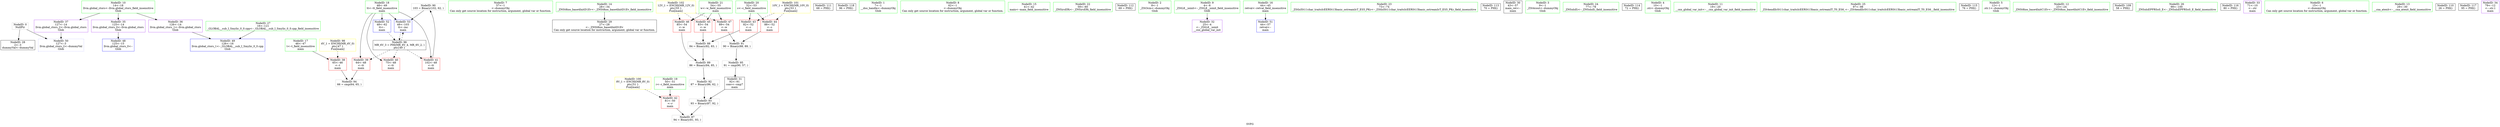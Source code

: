 digraph "SVFG" {
	label="SVFG";

	Node0x56514c590b60 [shape=record,color=grey,label="{NodeID: 0\nNullPtr}"];
	Node0x56514c590b60 -> Node0x56514c5a1da0[style=solid];
	Node0x56514c590b60 -> Node0x56514c5a40f0[style=solid];
	Node0x56514c5a6120 [shape=record,color=grey,label="{NodeID: 90\n103 = Binary(102, 62, )\n}"];
	Node0x56514c5a6120 -> Node0x56514c5a4390[style=solid];
	Node0x56514c59f4f0 [shape=record,color=green,label="{NodeID: 7\n57\<--1\n\<--dummyObj\nCan only get source location for instruction, argument, global var or function.}"];
	Node0x56514c5a10c0 [shape=record,color=green,label="{NodeID: 14\n28\<--34\n_ZNSt8ios_base4InitD1Ev\<--_ZNSt8ios_base4InitD1Ev_field_insensitive\n}"];
	Node0x56514c5a10c0 -> Node0x56514c5a1ea0[style=solid];
	Node0x56514c5a16d0 [shape=record,color=green,label="{NodeID: 21\n54\<--55\nw\<--w_field_insensitive\nmain\n}"];
	Node0x56514c5a16d0 -> Node0x56514c5a2c60[style=solid];
	Node0x56514c5a16d0 -> Node0x56514c5a2d30[style=solid];
	Node0x56514c5a16d0 -> Node0x56514c5a2e00[style=solid];
	Node0x56514c5adfc0 [shape=record,color=black,label="{NodeID: 111\n68 = PHI()\n}"];
	Node0x56514c5a1da0 [shape=record,color=black,label="{NodeID: 28\n2\<--3\ndummyVal\<--dummyVal\n}"];
	Node0x56514c5af410 [shape=record,color=black,label="{NodeID: 118\n96 = PHI()\n}"];
	Node0x56514c5a23b0 [shape=record,color=purple,label="{NodeID: 35\n125\<--14\nllvm.global_ctors_0\<--llvm.global_ctors\nGlob }"];
	Node0x56514c5a23b0 -> Node0x56514c5a3ef0[style=solid];
	Node0x56514c5a29f0 [shape=record,color=red,label="{NodeID: 42\n81\<--50\n\<--r\nmain\n}"];
	Node0x56514c5a29f0 -> Node0x56514c5a5ca0[style=solid];
	Node0x56514c5a3ff0 [shape=record,color=blue,label="{NodeID: 49\n126\<--16\nllvm.global_ctors_1\<--_GLOBAL__sub_I_Smylic_0_0.cpp\nGlob }"];
	Node0x56514c590a00 [shape=record,color=green,label="{NodeID: 1\n7\<--1\n__dso_handle\<--dummyObj\nGlob }"];
	Node0x56514c5a62a0 [shape=record,color=grey,label="{NodeID: 91\n90 = Binary(88, 89, )\n}"];
	Node0x56514c5a62a0 -> Node0x56514c5a68a0[style=solid];
	Node0x56514c5a0c80 [shape=record,color=green,label="{NodeID: 8\n62\<--1\n\<--dummyObj\nCan only get source location for instruction, argument, global var or function.}"];
	Node0x56514c5aa860 [shape=record,color=yellow,style=double,label="{NodeID: 98\n4V_1 = ENCHI(MR_4V_0)\npts\{47 \}\nFun[main]}"];
	Node0x56514c5aa860 -> Node0x56514c5a26b0[style=dashed];
	Node0x56514c5a11c0 [shape=record,color=green,label="{NodeID: 15\n41\<--42\nmain\<--main_field_insensitive\n}"];
	Node0x56514c5a17a0 [shape=record,color=green,label="{NodeID: 22\n59\<--60\n_ZNSirsERi\<--_ZNSirsERi_field_insensitive\n}"];
	Node0x56514c5ae120 [shape=record,color=black,label="{NodeID: 112\n69 = PHI()\n}"];
	Node0x56514c5a1ea0 [shape=record,color=black,label="{NodeID: 29\n27\<--28\n\<--_ZNSt8ios_base4InitD1Ev\nCan only get source location for instruction, argument, global var or function.}"];
	Node0x56514c5a24b0 [shape=record,color=purple,label="{NodeID: 36\n126\<--14\nllvm.global_ctors_1\<--llvm.global_ctors\nGlob }"];
	Node0x56514c5a24b0 -> Node0x56514c5a3ff0[style=solid];
	Node0x56514c5a2ac0 [shape=record,color=red,label="{NodeID: 43\n82\<--52\n\<--c\nmain\n}"];
	Node0x56514c5a2ac0 -> Node0x56514c5a5e20[style=solid];
	Node0x56514c5a40f0 [shape=record,color=blue, style = dotted,label="{NodeID: 50\n127\<--3\nllvm.global_ctors_2\<--dummyVal\nGlob }"];
	Node0x56514c59f920 [shape=record,color=green,label="{NodeID: 2\n8\<--1\n_ZSt3cin\<--dummyObj\nGlob }"];
	Node0x56514c5a6420 [shape=record,color=grey,label="{NodeID: 92\n87 = Binary(86, 62, )\n}"];
	Node0x56514c5a6420 -> Node0x56514c5a65a0[style=solid];
	Node0x56514c5a0d10 [shape=record,color=green,label="{NodeID: 9\n4\<--6\n_ZStL8__ioinit\<--_ZStL8__ioinit_field_insensitive\nGlob }"];
	Node0x56514c5a0d10 -> Node0x56514c5a2140[style=solid];
	Node0x56514c5a12c0 [shape=record,color=green,label="{NodeID: 16\n44\<--45\nretval\<--retval_field_insensitive\nmain\n}"];
	Node0x56514c5a12c0 -> Node0x56514c5a41f0[style=solid];
	Node0x56514c5a18a0 [shape=record,color=green,label="{NodeID: 23\n73\<--74\n_ZStlsISt11char_traitsIcEERSt13basic_ostreamIcT_ES5_PKc\<--_ZStlsISt11char_traitsIcEERSt13basic_ostreamIcT_ES5_PKc_field_insensitive\n}"];
	Node0x56514c5aef10 [shape=record,color=black,label="{NodeID: 113\n70 = PHI()\n}"];
	Node0x56514c5a1fa0 [shape=record,color=black,label="{NodeID: 30\n43\<--57\nmain_ret\<--\nmain\n}"];
	Node0x56514c5a25b0 [shape=record,color=purple,label="{NodeID: 37\n127\<--14\nllvm.global_ctors_2\<--llvm.global_ctors\nGlob }"];
	Node0x56514c5a25b0 -> Node0x56514c5a40f0[style=solid];
	Node0x56514c5a2b90 [shape=record,color=red,label="{NodeID: 44\n88\<--52\n\<--c\nmain\n}"];
	Node0x56514c5a2b90 -> Node0x56514c5a62a0[style=solid];
	Node0x56514c5a41f0 [shape=record,color=blue,label="{NodeID: 51\n44\<--57\nretval\<--\nmain\n}"];
	Node0x56514c59f9b0 [shape=record,color=green,label="{NodeID: 3\n9\<--1\n_ZSt4cout\<--dummyObj\nGlob }"];
	Node0x56514c5a65a0 [shape=record,color=grey,label="{NodeID: 93\n93 = Binary(87, 92, )\n}"];
	Node0x56514c5a65a0 -> Node0x56514c5a5ca0[style=solid];
	Node0x56514c5a0da0 [shape=record,color=green,label="{NodeID: 10\n14\<--18\nllvm.global_ctors\<--llvm.global_ctors_field_insensitive\nGlob }"];
	Node0x56514c5a0da0 -> Node0x56514c5a23b0[style=solid];
	Node0x56514c5a0da0 -> Node0x56514c5a24b0[style=solid];
	Node0x56514c5a0da0 -> Node0x56514c5a25b0[style=solid];
	Node0x56514c5aaa20 [shape=record,color=yellow,style=double,label="{NodeID: 100\n8V_1 = ENCHI(MR_8V_0)\npts\{51 \}\nFun[main]}"];
	Node0x56514c5aaa20 -> Node0x56514c5a29f0[style=dashed];
	Node0x56514c5a1390 [shape=record,color=green,label="{NodeID: 17\n46\<--47\nt\<--t_field_insensitive\nmain\n}"];
	Node0x56514c5a1390 -> Node0x56514c5a26b0[style=solid];
	Node0x56514c5a19a0 [shape=record,color=green,label="{NodeID: 24\n77\<--78\n_ZNSolsEi\<--_ZNSolsEi_field_insensitive\n}"];
	Node0x56514c5aefe0 [shape=record,color=black,label="{NodeID: 114\n72 = PHI()\n}"];
	Node0x56514c5a2070 [shape=record,color=black,label="{NodeID: 31\n92\<--91\nconv\<--cmp7\nmain\n}"];
	Node0x56514c5a2070 -> Node0x56514c5a65a0[style=solid];
	Node0x56514c5a26b0 [shape=record,color=red,label="{NodeID: 38\n65\<--46\n\<--t\nmain\n}"];
	Node0x56514c5a26b0 -> Node0x56514c5a6720[style=solid];
	Node0x56514c5a2c60 [shape=record,color=red,label="{NodeID: 45\n83\<--54\n\<--w\nmain\n}"];
	Node0x56514c5a2c60 -> Node0x56514c5a5e20[style=solid];
	Node0x56514c5a42c0 [shape=record,color=blue,label="{NodeID: 52\n48\<--62\ntt\<--\nmain\n}"];
	Node0x56514c5a42c0 -> Node0x56514c5a9840[style=dashed];
	Node0x56514c5a5ca0 [shape=record,color=grey,label="{NodeID: 87\n94 = Binary(81, 93, )\n}"];
	Node0x56514c59f340 [shape=record,color=green,label="{NodeID: 4\n10\<--1\n.str\<--dummyObj\nGlob }"];
	Node0x56514c5a6720 [shape=record,color=grey,label="{NodeID: 94\n66 = cmp(64, 65, )\n}"];
	Node0x56514c5a0e30 [shape=record,color=green,label="{NodeID: 11\n19\<--20\n__cxx_global_var_init\<--__cxx_global_var_init_field_insensitive\n}"];
	Node0x56514c5aab00 [shape=record,color=yellow,style=double,label="{NodeID: 101\n10V_1 = ENCHI(MR_10V_0)\npts\{53 \}\nFun[main]}"];
	Node0x56514c5aab00 -> Node0x56514c5a2ac0[style=dashed];
	Node0x56514c5aab00 -> Node0x56514c5a2b90[style=dashed];
	Node0x56514c5a1460 [shape=record,color=green,label="{NodeID: 18\n48\<--49\ntt\<--tt_field_insensitive\nmain\n}"];
	Node0x56514c5a1460 -> Node0x56514c5a2780[style=solid];
	Node0x56514c5a1460 -> Node0x56514c5a2850[style=solid];
	Node0x56514c5a1460 -> Node0x56514c5a2920[style=solid];
	Node0x56514c5a1460 -> Node0x56514c5a42c0[style=solid];
	Node0x56514c5a1460 -> Node0x56514c5a4390[style=solid];
	Node0x56514c5a1aa0 [shape=record,color=green,label="{NodeID: 25\n97\<--98\n_ZSt4endlIcSt11char_traitsIcEERSt13basic_ostreamIT_T0_ES6_\<--_ZSt4endlIcSt11char_traitsIcEERSt13basic_ostreamIT_T0_ES6__field_insensitive\n}"];
	Node0x56514c5af110 [shape=record,color=black,label="{NodeID: 115\n76 = PHI()\n}"];
	Node0x56514c5a2140 [shape=record,color=purple,label="{NodeID: 32\n25\<--4\n\<--_ZStL8__ioinit\n__cxx_global_var_init\n}"];
	Node0x56514c5a2780 [shape=record,color=red,label="{NodeID: 39\n64\<--48\n\<--tt\nmain\n}"];
	Node0x56514c5a2780 -> Node0x56514c5a6720[style=solid];
	Node0x56514c5a2d30 [shape=record,color=red,label="{NodeID: 46\n85\<--54\n\<--w\nmain\n}"];
	Node0x56514c5a2d30 -> Node0x56514c5a5fa0[style=solid];
	Node0x56514c5a4390 [shape=record,color=blue,label="{NodeID: 53\n48\<--103\ntt\<--inc\nmain\n}"];
	Node0x56514c5a4390 -> Node0x56514c5a9840[style=dashed];
	Node0x56514c5a5e20 [shape=record,color=grey,label="{NodeID: 88\n84 = Binary(82, 83, )\n}"];
	Node0x56514c5a5e20 -> Node0x56514c5a5fa0[style=solid];
	Node0x56514c59f3d0 [shape=record,color=green,label="{NodeID: 5\n12\<--1\n.str.1\<--dummyObj\nGlob }"];
	Node0x56514c5a68a0 [shape=record,color=grey,label="{NodeID: 95\n91 = cmp(90, 57, )\n}"];
	Node0x56514c5a68a0 -> Node0x56514c5a2070[style=solid];
	Node0x56514c5a0ec0 [shape=record,color=green,label="{NodeID: 12\n23\<--24\n_ZNSt8ios_base4InitC1Ev\<--_ZNSt8ios_base4InitC1Ev_field_insensitive\n}"];
	Node0x56514c5aabe0 [shape=record,color=yellow,style=double,label="{NodeID: 102\n12V_1 = ENCHI(MR_12V_0)\npts\{55 \}\nFun[main]}"];
	Node0x56514c5aabe0 -> Node0x56514c5a2c60[style=dashed];
	Node0x56514c5aabe0 -> Node0x56514c5a2d30[style=dashed];
	Node0x56514c5aabe0 -> Node0x56514c5a2e00[style=dashed];
	Node0x56514c5a1530 [shape=record,color=green,label="{NodeID: 19\n50\<--51\nr\<--r_field_insensitive\nmain\n}"];
	Node0x56514c5a1530 -> Node0x56514c5a29f0[style=solid];
	Node0x56514c4522b0 [shape=record,color=black,label="{NodeID: 109\n58 = PHI()\n}"];
	Node0x56514c5a1ba0 [shape=record,color=green,label="{NodeID: 26\n99\<--100\n_ZNSolsEPFRSoS_E\<--_ZNSolsEPFRSoS_E_field_insensitive\n}"];
	Node0x56514c5af210 [shape=record,color=black,label="{NodeID: 116\n80 = PHI()\n}"];
	Node0x56514c5a2210 [shape=record,color=purple,label="{NodeID: 33\n71\<--10\n\<--.str\nmain\n}"];
	Node0x56514c5a2850 [shape=record,color=red,label="{NodeID: 40\n75\<--48\n\<--tt\nmain\n}"];
	Node0x56514c5a2e00 [shape=record,color=red,label="{NodeID: 47\n89\<--54\n\<--w\nmain\n}"];
	Node0x56514c5a2e00 -> Node0x56514c5a62a0[style=solid];
	Node0x56514c5a5fa0 [shape=record,color=grey,label="{NodeID: 89\n86 = Binary(84, 85, )\n}"];
	Node0x56514c5a5fa0 -> Node0x56514c5a6420[style=solid];
	Node0x56514c59f460 [shape=record,color=green,label="{NodeID: 6\n15\<--1\n\<--dummyObj\nCan only get source location for instruction, argument, global var or function.}"];
	Node0x56514c5a9840 [shape=record,color=black,label="{NodeID: 96\nMR_6V_3 = PHI(MR_6V_4, MR_6V_2, )\npts\{49 \}\n}"];
	Node0x56514c5a9840 -> Node0x56514c5a2780[style=dashed];
	Node0x56514c5a9840 -> Node0x56514c5a2850[style=dashed];
	Node0x56514c5a9840 -> Node0x56514c5a2920[style=dashed];
	Node0x56514c5a9840 -> Node0x56514c5a4390[style=dashed];
	Node0x56514c5a0fc0 [shape=record,color=green,label="{NodeID: 13\n29\<--30\n__cxa_atexit\<--__cxa_atexit_field_insensitive\n}"];
	Node0x56514c5a1600 [shape=record,color=green,label="{NodeID: 20\n52\<--53\nc\<--c_field_insensitive\nmain\n}"];
	Node0x56514c5a1600 -> Node0x56514c5a2ac0[style=solid];
	Node0x56514c5a1600 -> Node0x56514c5a2b90[style=solid];
	Node0x56514c5adec0 [shape=record,color=black,label="{NodeID: 110\n26 = PHI()\n}"];
	Node0x56514c5a1ca0 [shape=record,color=green,label="{NodeID: 27\n16\<--121\n_GLOBAL__sub_I_Smylic_0_0.cpp\<--_GLOBAL__sub_I_Smylic_0_0.cpp_field_insensitive\n}"];
	Node0x56514c5a1ca0 -> Node0x56514c5a3ff0[style=solid];
	Node0x56514c5af310 [shape=record,color=black,label="{NodeID: 117\n95 = PHI()\n}"];
	Node0x56514c5a22e0 [shape=record,color=purple,label="{NodeID: 34\n79\<--12\n\<--.str.1\nmain\n}"];
	Node0x56514c5a2920 [shape=record,color=red,label="{NodeID: 41\n102\<--48\n\<--tt\nmain\n}"];
	Node0x56514c5a2920 -> Node0x56514c5a6120[style=solid];
	Node0x56514c5a3ef0 [shape=record,color=blue,label="{NodeID: 48\n125\<--15\nllvm.global_ctors_0\<--\nGlob }"];
}
